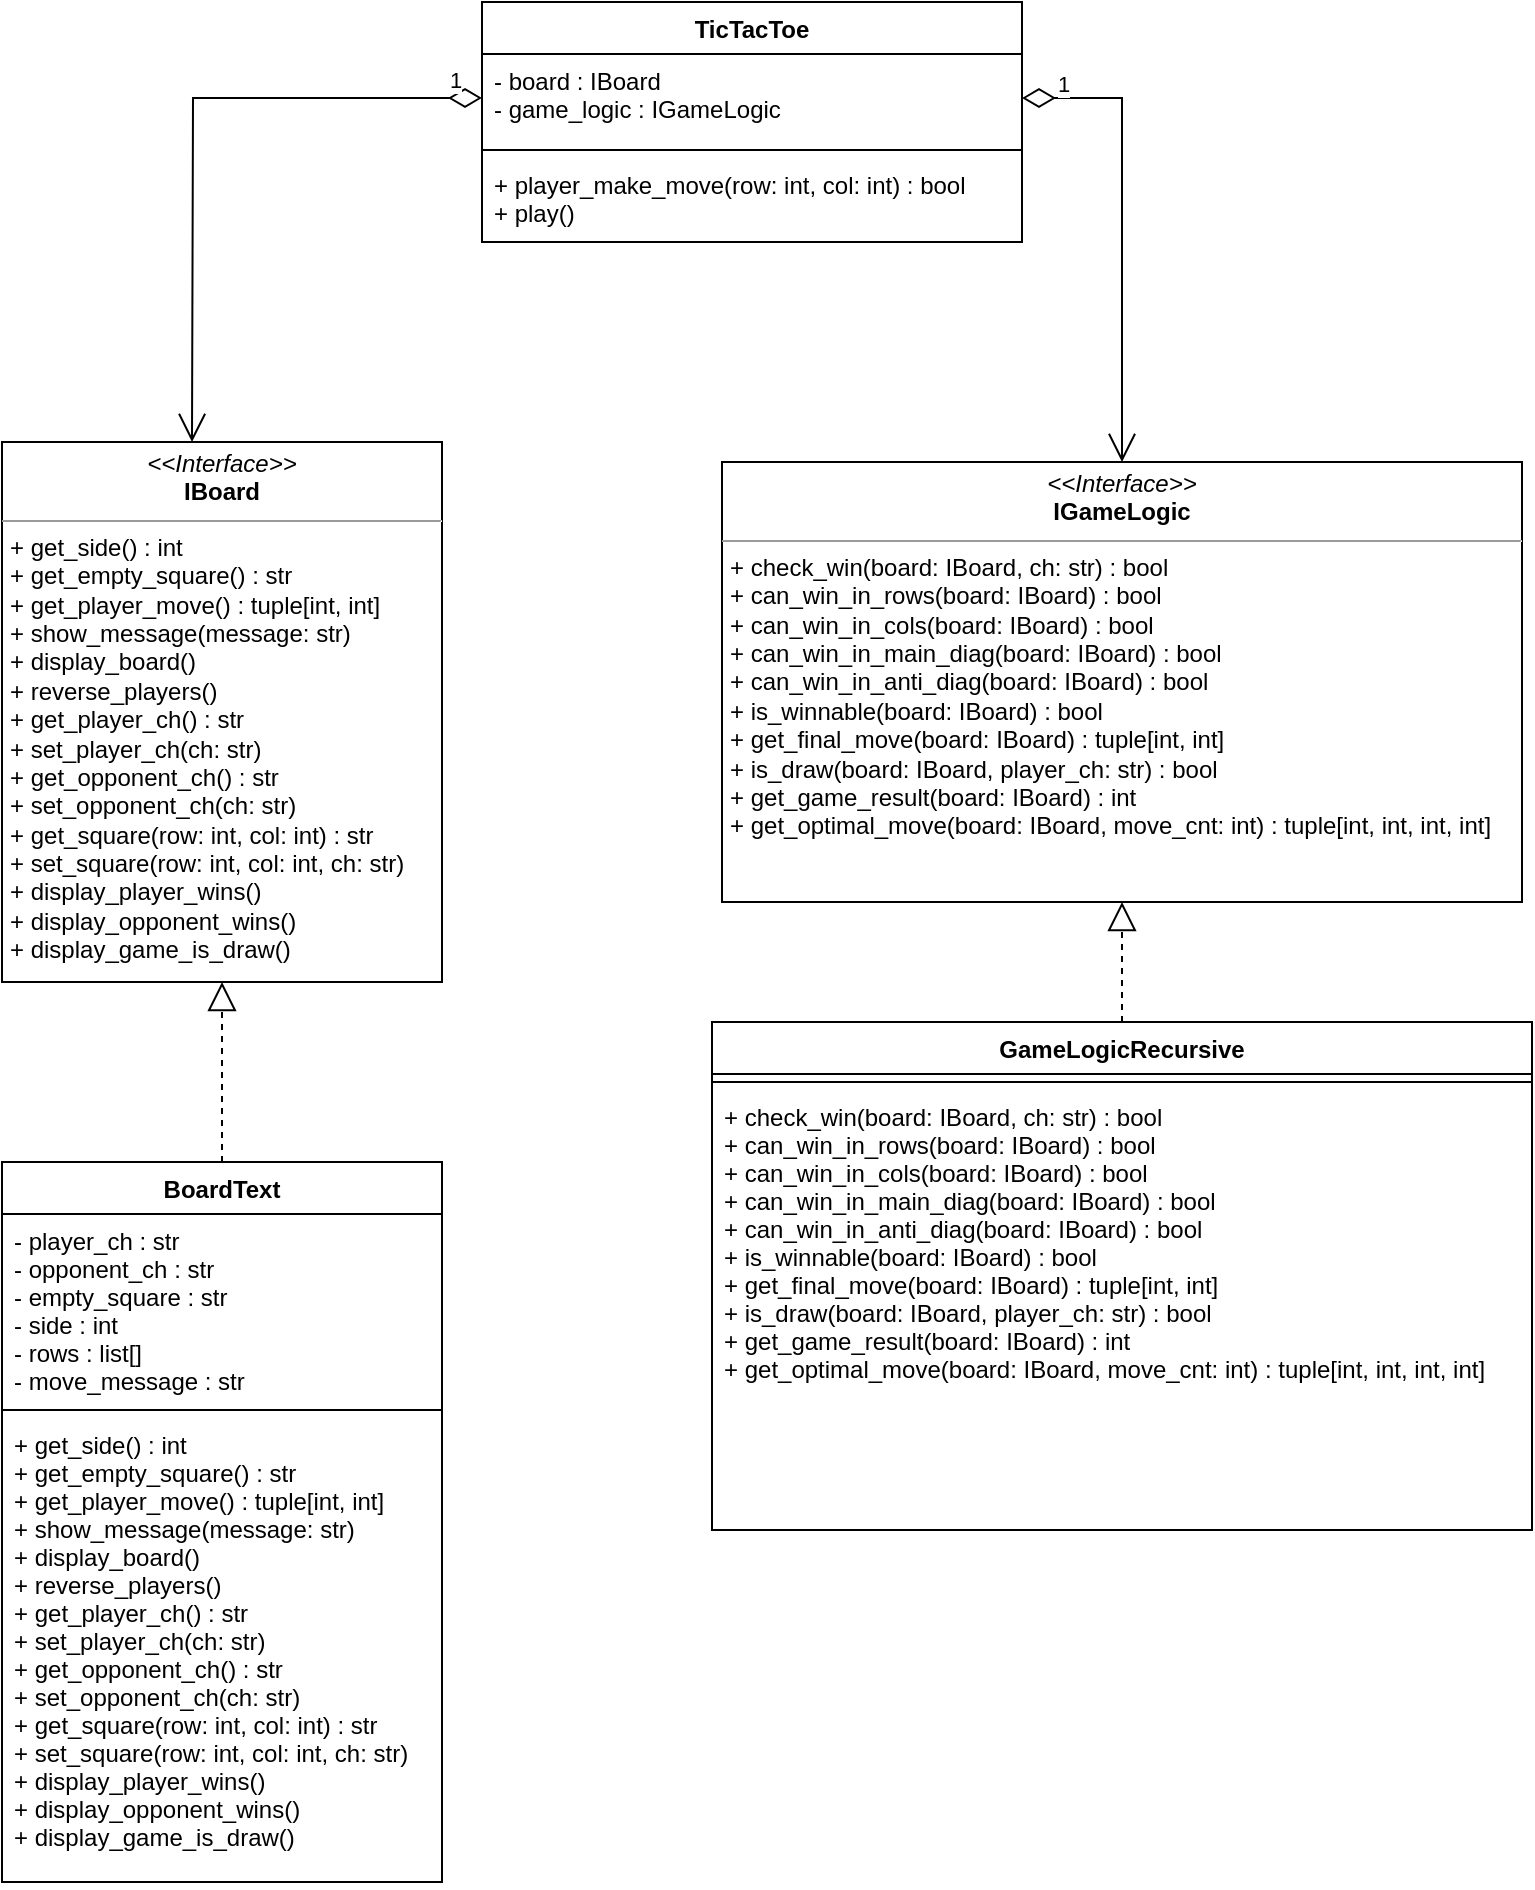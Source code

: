 <mxfile version="17.2.5" type="github">
  <diagram id="HBwxSXEpBMIWdHwHoesp" name="Page-1">
    <mxGraphModel dx="1422" dy="754" grid="1" gridSize="10" guides="1" tooltips="1" connect="1" arrows="1" fold="1" page="1" pageScale="1" pageWidth="850" pageHeight="1100" math="0" shadow="0">
      <root>
        <mxCell id="0" />
        <mxCell id="1" parent="0" />
        <mxCell id="I9SuTqZ6XPD1QLjbLpXo-18" value="GameLogicRecursive" style="swimlane;fontStyle=1;align=center;verticalAlign=top;childLayout=stackLayout;horizontal=1;startSize=26;horizontalStack=0;resizeParent=1;resizeParentMax=0;resizeLast=0;collapsible=1;marginBottom=0;" vertex="1" parent="1">
          <mxGeometry x="435" y="530" width="410" height="254" as="geometry" />
        </mxCell>
        <mxCell id="I9SuTqZ6XPD1QLjbLpXo-19" value="" style="line;strokeWidth=1;fillColor=none;align=left;verticalAlign=middle;spacingTop=-1;spacingLeft=3;spacingRight=3;rotatable=0;labelPosition=right;points=[];portConstraint=eastwest;" vertex="1" parent="I9SuTqZ6XPD1QLjbLpXo-18">
          <mxGeometry y="26" width="410" height="8" as="geometry" />
        </mxCell>
        <mxCell id="I9SuTqZ6XPD1QLjbLpXo-20" value="+ check_win(board: IBoard, ch: str) : bool&#xa;+ can_win_in_rows(board: IBoard) : bool&#xa;+ can_win_in_cols(board: IBoard) : bool&#xa;+ can_win_in_main_diag(board: IBoard) : bool&#xa;+ can_win_in_anti_diag(board: IBoard) : bool&#xa;+ is_winnable(board: IBoard) : bool&#xa;+ get_final_move(board: IBoard) : tuple[int, int]&#xa;+ is_draw(board: IBoard, player_ch: str) : bool&#xa;+ get_game_result(board: IBoard) : int&#xa;+ get_optimal_move(board: IBoard, move_cnt: int) : tuple[int, int, int, int]" style="text;strokeColor=none;fillColor=none;align=left;verticalAlign=top;spacingLeft=4;spacingRight=4;overflow=hidden;rotatable=0;points=[[0,0.5],[1,0.5]];portConstraint=eastwest;" vertex="1" parent="I9SuTqZ6XPD1QLjbLpXo-18">
          <mxGeometry y="34" width="410" height="220" as="geometry" />
        </mxCell>
        <mxCell id="I9SuTqZ6XPD1QLjbLpXo-21" value="TicTacToe" style="swimlane;fontStyle=1;align=center;verticalAlign=top;childLayout=stackLayout;horizontal=1;startSize=26;horizontalStack=0;resizeParent=1;resizeParentMax=0;resizeLast=0;collapsible=1;marginBottom=0;" vertex="1" parent="1">
          <mxGeometry x="320" y="20" width="270" height="120" as="geometry" />
        </mxCell>
        <mxCell id="I9SuTqZ6XPD1QLjbLpXo-22" value="- board : IBoard&#xa;- game_logic : IGameLogic" style="text;strokeColor=none;fillColor=none;align=left;verticalAlign=top;spacingLeft=4;spacingRight=4;overflow=hidden;rotatable=0;points=[[0,0.5],[1,0.5]];portConstraint=eastwest;" vertex="1" parent="I9SuTqZ6XPD1QLjbLpXo-21">
          <mxGeometry y="26" width="270" height="44" as="geometry" />
        </mxCell>
        <mxCell id="I9SuTqZ6XPD1QLjbLpXo-23" value="" style="line;strokeWidth=1;fillColor=none;align=left;verticalAlign=middle;spacingTop=-1;spacingLeft=3;spacingRight=3;rotatable=0;labelPosition=right;points=[];portConstraint=eastwest;" vertex="1" parent="I9SuTqZ6XPD1QLjbLpXo-21">
          <mxGeometry y="70" width="270" height="8" as="geometry" />
        </mxCell>
        <mxCell id="I9SuTqZ6XPD1QLjbLpXo-24" value="+ player_make_move(row: int, col: int) : bool&#xa;+ play()" style="text;strokeColor=none;fillColor=none;align=left;verticalAlign=top;spacingLeft=4;spacingRight=4;overflow=hidden;rotatable=0;points=[[0,0.5],[1,0.5]];portConstraint=eastwest;" vertex="1" parent="I9SuTqZ6XPD1QLjbLpXo-21">
          <mxGeometry y="78" width="270" height="42" as="geometry" />
        </mxCell>
        <mxCell id="I9SuTqZ6XPD1QLjbLpXo-25" value="1" style="endArrow=open;html=1;endSize=12;startArrow=diamondThin;startSize=14;startFill=0;edgeStyle=orthogonalEdgeStyle;align=left;verticalAlign=bottom;rounded=0;exitX=0;exitY=0.5;exitDx=0;exitDy=0;" edge="1" parent="1" source="I9SuTqZ6XPD1QLjbLpXo-22">
          <mxGeometry x="-0.882" relative="1" as="geometry">
            <mxPoint x="350" y="400" as="sourcePoint" />
            <mxPoint x="175" y="240" as="targetPoint" />
            <mxPoint as="offset" />
          </mxGeometry>
        </mxCell>
        <mxCell id="I9SuTqZ6XPD1QLjbLpXo-26" value="1" style="endArrow=open;html=1;endSize=12;startArrow=diamondThin;startSize=14;startFill=0;edgeStyle=orthogonalEdgeStyle;align=left;verticalAlign=bottom;rounded=0;exitX=1;exitY=0.5;exitDx=0;exitDy=0;entryX=0.5;entryY=0;entryDx=0;entryDy=0;" edge="1" parent="1" source="I9SuTqZ6XPD1QLjbLpXo-22" target="I9SuTqZ6XPD1QLjbLpXo-34">
          <mxGeometry x="-0.865" y="-2" relative="1" as="geometry">
            <mxPoint x="350" y="400" as="sourcePoint" />
            <mxPoint x="625" y="250" as="targetPoint" />
            <mxPoint as="offset" />
          </mxGeometry>
        </mxCell>
        <mxCell id="I9SuTqZ6XPD1QLjbLpXo-27" value="BoardText" style="swimlane;fontStyle=1;align=center;verticalAlign=top;childLayout=stackLayout;horizontal=1;startSize=26;horizontalStack=0;resizeParent=1;resizeParentMax=0;resizeLast=0;collapsible=1;marginBottom=0;" vertex="1" parent="1">
          <mxGeometry x="80" y="600" width="220" height="360" as="geometry" />
        </mxCell>
        <mxCell id="I9SuTqZ6XPD1QLjbLpXo-28" value="- player_ch : str&#xa;- opponent_ch : str&#xa;- empty_square : str&#xa;- side : int&#xa;- rows : list[]&#xa;- move_message : str" style="text;strokeColor=none;fillColor=none;align=left;verticalAlign=top;spacingLeft=4;spacingRight=4;overflow=hidden;rotatable=0;points=[[0,0.5],[1,0.5]];portConstraint=eastwest;" vertex="1" parent="I9SuTqZ6XPD1QLjbLpXo-27">
          <mxGeometry y="26" width="220" height="94" as="geometry" />
        </mxCell>
        <mxCell id="I9SuTqZ6XPD1QLjbLpXo-29" value="" style="line;strokeWidth=1;fillColor=none;align=left;verticalAlign=middle;spacingTop=-1;spacingLeft=3;spacingRight=3;rotatable=0;labelPosition=right;points=[];portConstraint=eastwest;" vertex="1" parent="I9SuTqZ6XPD1QLjbLpXo-27">
          <mxGeometry y="120" width="220" height="8" as="geometry" />
        </mxCell>
        <mxCell id="I9SuTqZ6XPD1QLjbLpXo-30" value="+ get_side() : int&#xa;+ get_empty_square() : str&#xa;+ get_player_move() : tuple[int, int]&#xa;+ show_message(message: str)&#xa;+ display_board()&#xa;+ reverse_players()&#xa;+ get_player_ch() : str&#xa;+ set_player_ch(ch: str)&#xa;+ get_opponent_ch() : str&#xa;+ set_opponent_ch(ch: str)&#xa;+ get_square(row: int, col: int) : str&#xa;+ set_square(row: int, col: int, ch: str)&#xa;+ display_player_wins()&#xa;+ display_opponent_wins()&#xa;+ display_game_is_draw()" style="text;strokeColor=none;fillColor=none;align=left;verticalAlign=top;spacingLeft=4;spacingRight=4;overflow=hidden;rotatable=0;points=[[0,0.5],[1,0.5]];portConstraint=eastwest;" vertex="1" parent="I9SuTqZ6XPD1QLjbLpXo-27">
          <mxGeometry y="128" width="220" height="232" as="geometry" />
        </mxCell>
        <mxCell id="I9SuTqZ6XPD1QLjbLpXo-31" value="" style="endArrow=block;dashed=1;endFill=0;endSize=12;html=1;rounded=0;exitX=0.5;exitY=0;exitDx=0;exitDy=0;entryX=0.5;entryY=1;entryDx=0;entryDy=0;" edge="1" parent="1" source="I9SuTqZ6XPD1QLjbLpXo-18" target="I9SuTqZ6XPD1QLjbLpXo-34">
          <mxGeometry width="160" relative="1" as="geometry">
            <mxPoint x="350" y="660" as="sourcePoint" />
            <mxPoint x="630" y="520" as="targetPoint" />
          </mxGeometry>
        </mxCell>
        <mxCell id="I9SuTqZ6XPD1QLjbLpXo-32" value="" style="endArrow=block;dashed=1;endFill=0;endSize=12;html=1;rounded=0;exitX=0.5;exitY=0;exitDx=0;exitDy=0;entryX=0.5;entryY=1;entryDx=0;entryDy=0;" edge="1" parent="1" source="I9SuTqZ6XPD1QLjbLpXo-27" target="I9SuTqZ6XPD1QLjbLpXo-33">
          <mxGeometry width="160" relative="1" as="geometry">
            <mxPoint x="375" y="680" as="sourcePoint" />
            <mxPoint x="175" y="520" as="targetPoint" />
          </mxGeometry>
        </mxCell>
        <mxCell id="I9SuTqZ6XPD1QLjbLpXo-33" value="&lt;p style=&quot;margin: 0px ; margin-top: 4px ; text-align: center&quot;&gt;&lt;i&gt;&amp;lt;&amp;lt;Interface&amp;gt;&amp;gt;&lt;/i&gt;&lt;br&gt;&lt;b&gt;IBoard&lt;/b&gt;&lt;/p&gt;&lt;hr size=&quot;1&quot;&gt;&lt;p style=&quot;margin: 0px ; margin-left: 4px&quot;&gt;+ get_side() : int&lt;/p&gt;&lt;p style=&quot;margin: 0px ; margin-left: 4px&quot;&gt;+ get_empty_square() : str&lt;/p&gt;&lt;p style=&quot;margin: 0px ; margin-left: 4px&quot;&gt;+ get_player_move() : tuple[int, int]&lt;br style=&quot;padding: 0px ; margin: 0px&quot;&gt;+ show_message(message: str)&lt;br style=&quot;padding: 0px ; margin: 0px&quot;&gt;+ display_board()&lt;br style=&quot;padding: 0px ; margin: 0px&quot;&gt;+ reverse_players()&lt;/p&gt;&lt;p style=&quot;margin: 0px ; margin-left: 4px&quot;&gt;+ get_player_ch() : str&lt;br style=&quot;padding: 0px ; margin: 0px&quot;&gt;+ set_player_ch(ch: str)&lt;/p&gt;&lt;p style=&quot;margin: 0px ; margin-left: 4px&quot;&gt;+ get_opponent_ch() : str&lt;br style=&quot;padding: 0px ; margin: 0px&quot;&gt;+ set_opponent_ch(ch: str)&lt;br style=&quot;padding: 0px ; margin: 0px&quot;&gt;+ get_square(row: int, col: int) : str&lt;br style=&quot;padding: 0px ; margin: 0px&quot;&gt;+ set_square(row: int, col: int, ch: str)&lt;br style=&quot;padding: 0px ; margin: 0px&quot;&gt;+ display_player_wins()&lt;br style=&quot;padding: 0px ; margin: 0px&quot;&gt;+ display_opponent_wins()&lt;br style=&quot;padding: 0px ; margin: 0px&quot;&gt;+ display_game_is_draw()&lt;br&gt;&lt;/p&gt;" style="verticalAlign=top;align=left;overflow=fill;fontSize=12;fontFamily=Helvetica;html=1;" vertex="1" parent="1">
          <mxGeometry x="80" y="240" width="220" height="270" as="geometry" />
        </mxCell>
        <mxCell id="I9SuTqZ6XPD1QLjbLpXo-34" value="&lt;p style=&quot;margin: 0px ; margin-top: 4px ; text-align: center&quot;&gt;&lt;i&gt;&amp;lt;&amp;lt;Interface&amp;gt;&amp;gt;&lt;/i&gt;&lt;br&gt;&lt;b&gt;IGameLogic&lt;/b&gt;&lt;/p&gt;&lt;hr size=&quot;1&quot;&gt;&lt;p style=&quot;margin: 0px ; margin-left: 4px&quot;&gt;+ check_win(board: IBoard, ch: str) : bool&lt;br style=&quot;padding: 0px ; margin: 0px&quot;&gt;+ can_win_in_rows(board: IBoard) : bool&lt;br style=&quot;padding: 0px ; margin: 0px&quot;&gt;+ can_win_in_cols(board: IBoard) : bool&lt;br style=&quot;padding: 0px ; margin: 0px&quot;&gt;+ can_win_in_main_diag(board: IBoard) : bool&lt;br style=&quot;padding: 0px ; margin: 0px&quot;&gt;+ can_win_in_anti_diag(board: IBoard) : bool&lt;br style=&quot;padding: 0px ; margin: 0px&quot;&gt;+ is_winnable(board: IBoard) : bool&lt;br style=&quot;padding: 0px ; margin: 0px&quot;&gt;+ get_final_move(board: IBoard) : tuple[int, int]&lt;br style=&quot;padding: 0px ; margin: 0px&quot;&gt;+ is_draw(board: IBoard, player_ch: str) : bool&lt;br style=&quot;padding: 0px ; margin: 0px&quot;&gt;+ get_game_result(board: IBoard) : int&lt;br style=&quot;padding: 0px ; margin: 0px&quot;&gt;+ get_optimal_move(board: IBoard, move_cnt: int) : tuple[int, int, int, int]&lt;br&gt;&lt;/p&gt;" style="verticalAlign=top;align=left;overflow=fill;fontSize=12;fontFamily=Helvetica;html=1;" vertex="1" parent="1">
          <mxGeometry x="440" y="250" width="400" height="220" as="geometry" />
        </mxCell>
      </root>
    </mxGraphModel>
  </diagram>
</mxfile>
